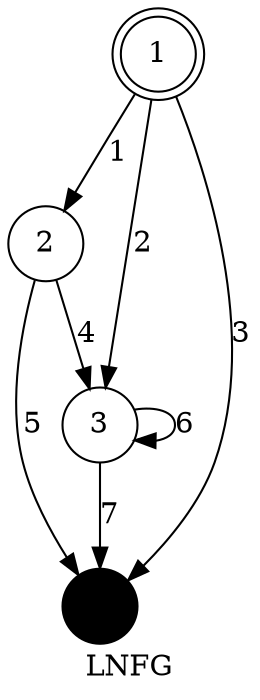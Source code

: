 digraph G{
 label="LNFG";
color=lightgrey;
style=filled;
 node  [shape = circle];
1[shape = doublecircle];
1->2[label = "1"];
1[shape = doublecircle];
1->3[label = "2"];
1[shape = doublecircle];
4[color= black ,style = filled];
1->4[label = "3"];
2->3[label = "4"];
4[color= black ,style = filled];
2->4[label = "5"];
3->3[label = "6"];
4[color= black ,style = filled];
3->4[label = "7"];
}